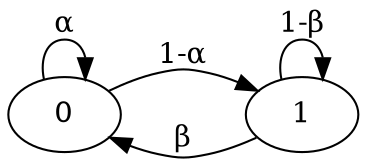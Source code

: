 digraph {
    rankdir = "LR";
    
    State0 [label = "0";];
    State1 [label = "1";];
    
    State0 -> State0 [label = "α";];
    State0 -> State1 [label = "1-α";];
    
    # TODO: Better solution for this?
    State0 -> State1 [style = "invis";];
    State0 -> State1 [style = "invis";];
    
    State1 -> State0 [label = "β";];
    State1 -> State1 [label = "1-β";];
}
